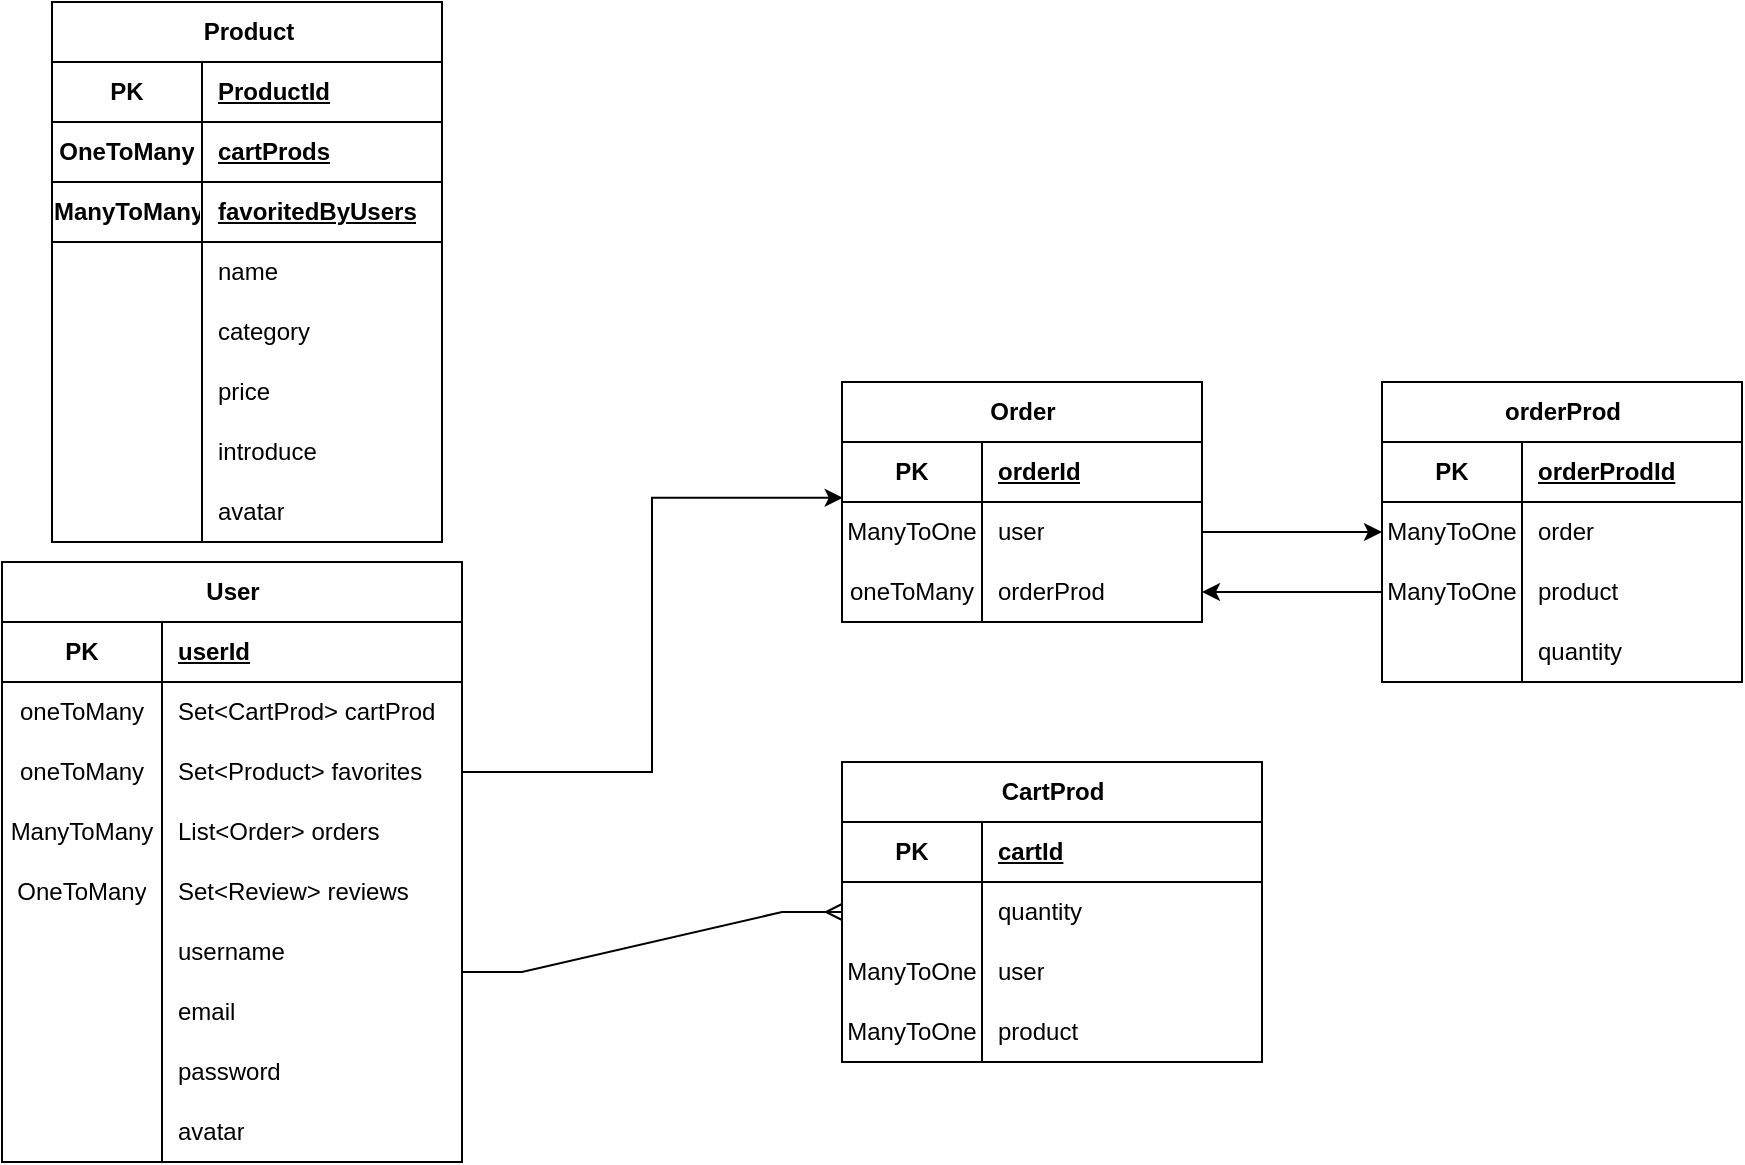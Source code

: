 <mxfile version="23.1.1" type="github">
  <diagram name="第 1 页" id="AWbwlkMSs4ZvEU-qoVPq">
    <mxGraphModel dx="566" dy="552" grid="1" gridSize="10" guides="1" tooltips="1" connect="1" arrows="1" fold="1" page="1" pageScale="1" pageWidth="4681" pageHeight="3300" math="0" shadow="0">
      <root>
        <mxCell id="0" />
        <mxCell id="1" parent="0" />
        <mxCell id="3uML3o04mXkPcYROsfcQ-3" value="User" style="shape=table;startSize=30;container=1;collapsible=1;childLayout=tableLayout;fixedRows=1;rowLines=0;fontStyle=1;align=center;resizeLast=1;html=1;" parent="1" vertex="1">
          <mxGeometry x="10" y="440" width="230" height="300" as="geometry" />
        </mxCell>
        <mxCell id="3uML3o04mXkPcYROsfcQ-4" value="" style="shape=tableRow;horizontal=0;startSize=0;swimlaneHead=0;swimlaneBody=0;fillColor=none;collapsible=0;dropTarget=0;points=[[0,0.5],[1,0.5]];portConstraint=eastwest;top=0;left=0;right=0;bottom=1;" parent="3uML3o04mXkPcYROsfcQ-3" vertex="1">
          <mxGeometry y="30" width="230" height="30" as="geometry" />
        </mxCell>
        <mxCell id="3uML3o04mXkPcYROsfcQ-5" value="PK" style="shape=partialRectangle;connectable=0;fillColor=none;top=0;left=0;bottom=0;right=0;fontStyle=1;overflow=hidden;whiteSpace=wrap;html=1;" parent="3uML3o04mXkPcYROsfcQ-4" vertex="1">
          <mxGeometry width="80" height="30" as="geometry">
            <mxRectangle width="80" height="30" as="alternateBounds" />
          </mxGeometry>
        </mxCell>
        <mxCell id="3uML3o04mXkPcYROsfcQ-6" value="userId" style="shape=partialRectangle;connectable=0;fillColor=none;top=0;left=0;bottom=0;right=0;align=left;spacingLeft=6;fontStyle=5;overflow=hidden;whiteSpace=wrap;html=1;" parent="3uML3o04mXkPcYROsfcQ-4" vertex="1">
          <mxGeometry x="80" width="150" height="30" as="geometry">
            <mxRectangle width="150" height="30" as="alternateBounds" />
          </mxGeometry>
        </mxCell>
        <mxCell id="a4ixhtPPBZc7TOmujKBf-22" value="" style="shape=tableRow;horizontal=0;startSize=0;swimlaneHead=0;swimlaneBody=0;fillColor=none;collapsible=0;dropTarget=0;points=[[0,0.5],[1,0.5]];portConstraint=eastwest;top=0;left=0;right=0;bottom=0;" parent="3uML3o04mXkPcYROsfcQ-3" vertex="1">
          <mxGeometry y="60" width="230" height="30" as="geometry" />
        </mxCell>
        <mxCell id="a4ixhtPPBZc7TOmujKBf-23" value="oneToMany" style="shape=partialRectangle;connectable=0;fillColor=none;top=0;left=0;bottom=0;right=0;editable=1;overflow=hidden;whiteSpace=wrap;html=1;" parent="a4ixhtPPBZc7TOmujKBf-22" vertex="1">
          <mxGeometry width="80" height="30" as="geometry">
            <mxRectangle width="80" height="30" as="alternateBounds" />
          </mxGeometry>
        </mxCell>
        <mxCell id="a4ixhtPPBZc7TOmujKBf-24" value="Set&amp;lt;CartProd&amp;gt; cartProd" style="shape=partialRectangle;connectable=0;fillColor=none;top=0;left=0;bottom=0;right=0;align=left;spacingLeft=6;overflow=hidden;whiteSpace=wrap;html=1;" parent="a4ixhtPPBZc7TOmujKBf-22" vertex="1">
          <mxGeometry x="80" width="150" height="30" as="geometry">
            <mxRectangle width="150" height="30" as="alternateBounds" />
          </mxGeometry>
        </mxCell>
        <mxCell id="a4ixhtPPBZc7TOmujKBf-25" value="" style="shape=tableRow;horizontal=0;startSize=0;swimlaneHead=0;swimlaneBody=0;fillColor=none;collapsible=0;dropTarget=0;points=[[0,0.5],[1,0.5]];portConstraint=eastwest;top=0;left=0;right=0;bottom=0;" parent="3uML3o04mXkPcYROsfcQ-3" vertex="1">
          <mxGeometry y="90" width="230" height="30" as="geometry" />
        </mxCell>
        <mxCell id="a4ixhtPPBZc7TOmujKBf-26" value="oneToMany" style="shape=partialRectangle;connectable=0;fillColor=none;top=0;left=0;bottom=0;right=0;editable=1;overflow=hidden;whiteSpace=wrap;html=1;" parent="a4ixhtPPBZc7TOmujKBf-25" vertex="1">
          <mxGeometry width="80" height="30" as="geometry">
            <mxRectangle width="80" height="30" as="alternateBounds" />
          </mxGeometry>
        </mxCell>
        <mxCell id="a4ixhtPPBZc7TOmujKBf-27" value="Set&amp;lt;Product&amp;gt; favorites" style="shape=partialRectangle;connectable=0;fillColor=none;top=0;left=0;bottom=0;right=0;align=left;spacingLeft=6;overflow=hidden;whiteSpace=wrap;html=1;" parent="a4ixhtPPBZc7TOmujKBf-25" vertex="1">
          <mxGeometry x="80" width="150" height="30" as="geometry">
            <mxRectangle width="150" height="30" as="alternateBounds" />
          </mxGeometry>
        </mxCell>
        <mxCell id="a4ixhtPPBZc7TOmujKBf-28" value="" style="shape=tableRow;horizontal=0;startSize=0;swimlaneHead=0;swimlaneBody=0;fillColor=none;collapsible=0;dropTarget=0;points=[[0,0.5],[1,0.5]];portConstraint=eastwest;top=0;left=0;right=0;bottom=0;" parent="3uML3o04mXkPcYROsfcQ-3" vertex="1">
          <mxGeometry y="120" width="230" height="30" as="geometry" />
        </mxCell>
        <mxCell id="a4ixhtPPBZc7TOmujKBf-29" value="ManyToMany" style="shape=partialRectangle;connectable=0;fillColor=none;top=0;left=0;bottom=0;right=0;editable=1;overflow=hidden;whiteSpace=wrap;html=1;" parent="a4ixhtPPBZc7TOmujKBf-28" vertex="1">
          <mxGeometry width="80" height="30" as="geometry">
            <mxRectangle width="80" height="30" as="alternateBounds" />
          </mxGeometry>
        </mxCell>
        <mxCell id="a4ixhtPPBZc7TOmujKBf-30" value="List&amp;lt;Order&amp;gt; orders" style="shape=partialRectangle;connectable=0;fillColor=none;top=0;left=0;bottom=0;right=0;align=left;spacingLeft=6;overflow=hidden;whiteSpace=wrap;html=1;" parent="a4ixhtPPBZc7TOmujKBf-28" vertex="1">
          <mxGeometry x="80" width="150" height="30" as="geometry">
            <mxRectangle width="150" height="30" as="alternateBounds" />
          </mxGeometry>
        </mxCell>
        <mxCell id="O1yHPWUwCgaGrH8gtMhN-1" value="" style="shape=tableRow;horizontal=0;startSize=0;swimlaneHead=0;swimlaneBody=0;fillColor=none;collapsible=0;dropTarget=0;points=[[0,0.5],[1,0.5]];portConstraint=eastwest;top=0;left=0;right=0;bottom=0;" vertex="1" parent="3uML3o04mXkPcYROsfcQ-3">
          <mxGeometry y="150" width="230" height="30" as="geometry" />
        </mxCell>
        <mxCell id="O1yHPWUwCgaGrH8gtMhN-2" value="OneToMany" style="shape=partialRectangle;connectable=0;fillColor=none;top=0;left=0;bottom=0;right=0;editable=1;overflow=hidden;whiteSpace=wrap;html=1;" vertex="1" parent="O1yHPWUwCgaGrH8gtMhN-1">
          <mxGeometry width="80" height="30" as="geometry">
            <mxRectangle width="80" height="30" as="alternateBounds" />
          </mxGeometry>
        </mxCell>
        <mxCell id="O1yHPWUwCgaGrH8gtMhN-3" value="Set&amp;lt;Review&amp;gt; reviews" style="shape=partialRectangle;connectable=0;fillColor=none;top=0;left=0;bottom=0;right=0;align=left;spacingLeft=6;overflow=hidden;whiteSpace=wrap;html=1;" vertex="1" parent="O1yHPWUwCgaGrH8gtMhN-1">
          <mxGeometry x="80" width="150" height="30" as="geometry">
            <mxRectangle width="150" height="30" as="alternateBounds" />
          </mxGeometry>
        </mxCell>
        <mxCell id="3uML3o04mXkPcYROsfcQ-7" value="" style="shape=tableRow;horizontal=0;startSize=0;swimlaneHead=0;swimlaneBody=0;fillColor=none;collapsible=0;dropTarget=0;points=[[0,0.5],[1,0.5]];portConstraint=eastwest;top=0;left=0;right=0;bottom=0;" parent="3uML3o04mXkPcYROsfcQ-3" vertex="1">
          <mxGeometry y="180" width="230" height="30" as="geometry" />
        </mxCell>
        <mxCell id="3uML3o04mXkPcYROsfcQ-8" value="" style="shape=partialRectangle;connectable=0;fillColor=none;top=0;left=0;bottom=0;right=0;editable=1;overflow=hidden;whiteSpace=wrap;html=1;" parent="3uML3o04mXkPcYROsfcQ-7" vertex="1">
          <mxGeometry width="80" height="30" as="geometry">
            <mxRectangle width="80" height="30" as="alternateBounds" />
          </mxGeometry>
        </mxCell>
        <mxCell id="3uML3o04mXkPcYROsfcQ-9" value="username" style="shape=partialRectangle;connectable=0;fillColor=none;top=0;left=0;bottom=0;right=0;align=left;spacingLeft=6;overflow=hidden;whiteSpace=wrap;html=1;" parent="3uML3o04mXkPcYROsfcQ-7" vertex="1">
          <mxGeometry x="80" width="150" height="30" as="geometry">
            <mxRectangle width="150" height="30" as="alternateBounds" />
          </mxGeometry>
        </mxCell>
        <mxCell id="3uML3o04mXkPcYROsfcQ-10" value="" style="shape=tableRow;horizontal=0;startSize=0;swimlaneHead=0;swimlaneBody=0;fillColor=none;collapsible=0;dropTarget=0;points=[[0,0.5],[1,0.5]];portConstraint=eastwest;top=0;left=0;right=0;bottom=0;" parent="3uML3o04mXkPcYROsfcQ-3" vertex="1">
          <mxGeometry y="210" width="230" height="30" as="geometry" />
        </mxCell>
        <mxCell id="3uML3o04mXkPcYROsfcQ-11" value="" style="shape=partialRectangle;connectable=0;fillColor=none;top=0;left=0;bottom=0;right=0;editable=1;overflow=hidden;whiteSpace=wrap;html=1;" parent="3uML3o04mXkPcYROsfcQ-10" vertex="1">
          <mxGeometry width="80" height="30" as="geometry">
            <mxRectangle width="80" height="30" as="alternateBounds" />
          </mxGeometry>
        </mxCell>
        <mxCell id="3uML3o04mXkPcYROsfcQ-12" value="email" style="shape=partialRectangle;connectable=0;fillColor=none;top=0;left=0;bottom=0;right=0;align=left;spacingLeft=6;overflow=hidden;whiteSpace=wrap;html=1;" parent="3uML3o04mXkPcYROsfcQ-10" vertex="1">
          <mxGeometry x="80" width="150" height="30" as="geometry">
            <mxRectangle width="150" height="30" as="alternateBounds" />
          </mxGeometry>
        </mxCell>
        <mxCell id="3uML3o04mXkPcYROsfcQ-13" value="" style="shape=tableRow;horizontal=0;startSize=0;swimlaneHead=0;swimlaneBody=0;fillColor=none;collapsible=0;dropTarget=0;points=[[0,0.5],[1,0.5]];portConstraint=eastwest;top=0;left=0;right=0;bottom=0;" parent="3uML3o04mXkPcYROsfcQ-3" vertex="1">
          <mxGeometry y="240" width="230" height="30" as="geometry" />
        </mxCell>
        <mxCell id="3uML3o04mXkPcYROsfcQ-14" value="" style="shape=partialRectangle;connectable=0;fillColor=none;top=0;left=0;bottom=0;right=0;editable=1;overflow=hidden;whiteSpace=wrap;html=1;" parent="3uML3o04mXkPcYROsfcQ-13" vertex="1">
          <mxGeometry width="80" height="30" as="geometry">
            <mxRectangle width="80" height="30" as="alternateBounds" />
          </mxGeometry>
        </mxCell>
        <mxCell id="3uML3o04mXkPcYROsfcQ-15" value="password" style="shape=partialRectangle;connectable=0;fillColor=none;top=0;left=0;bottom=0;right=0;align=left;spacingLeft=6;overflow=hidden;whiteSpace=wrap;html=1;" parent="3uML3o04mXkPcYROsfcQ-13" vertex="1">
          <mxGeometry x="80" width="150" height="30" as="geometry">
            <mxRectangle width="150" height="30" as="alternateBounds" />
          </mxGeometry>
        </mxCell>
        <mxCell id="3uML3o04mXkPcYROsfcQ-41" value="" style="shape=tableRow;horizontal=0;startSize=0;swimlaneHead=0;swimlaneBody=0;fillColor=none;collapsible=0;dropTarget=0;points=[[0,0.5],[1,0.5]];portConstraint=eastwest;top=0;left=0;right=0;bottom=0;" parent="3uML3o04mXkPcYROsfcQ-3" vertex="1">
          <mxGeometry y="270" width="230" height="30" as="geometry" />
        </mxCell>
        <mxCell id="3uML3o04mXkPcYROsfcQ-42" value="" style="shape=partialRectangle;connectable=0;fillColor=none;top=0;left=0;bottom=0;right=0;editable=1;overflow=hidden;whiteSpace=wrap;html=1;" parent="3uML3o04mXkPcYROsfcQ-41" vertex="1">
          <mxGeometry width="80" height="30" as="geometry">
            <mxRectangle width="80" height="30" as="alternateBounds" />
          </mxGeometry>
        </mxCell>
        <mxCell id="3uML3o04mXkPcYROsfcQ-43" value="avatar" style="shape=partialRectangle;connectable=0;fillColor=none;top=0;left=0;bottom=0;right=0;align=left;spacingLeft=6;overflow=hidden;whiteSpace=wrap;html=1;" parent="3uML3o04mXkPcYROsfcQ-41" vertex="1">
          <mxGeometry x="80" width="150" height="30" as="geometry">
            <mxRectangle width="150" height="30" as="alternateBounds" />
          </mxGeometry>
        </mxCell>
        <mxCell id="3uML3o04mXkPcYROsfcQ-22" value="Product" style="shape=table;startSize=30;container=1;collapsible=1;childLayout=tableLayout;fixedRows=1;rowLines=0;fontStyle=1;align=center;resizeLast=1;html=1;" parent="1" vertex="1">
          <mxGeometry x="35" y="160" width="195" height="270" as="geometry" />
        </mxCell>
        <mxCell id="3uML3o04mXkPcYROsfcQ-23" value="" style="shape=tableRow;horizontal=0;startSize=0;swimlaneHead=0;swimlaneBody=0;fillColor=none;collapsible=0;dropTarget=0;points=[[0,0.5],[1,0.5]];portConstraint=eastwest;top=0;left=0;right=0;bottom=1;" parent="3uML3o04mXkPcYROsfcQ-22" vertex="1">
          <mxGeometry y="30" width="195" height="30" as="geometry" />
        </mxCell>
        <mxCell id="3uML3o04mXkPcYROsfcQ-24" value="PK" style="shape=partialRectangle;connectable=0;fillColor=none;top=0;left=0;bottom=0;right=0;fontStyle=1;overflow=hidden;whiteSpace=wrap;html=1;" parent="3uML3o04mXkPcYROsfcQ-23" vertex="1">
          <mxGeometry width="75" height="30" as="geometry">
            <mxRectangle width="75" height="30" as="alternateBounds" />
          </mxGeometry>
        </mxCell>
        <mxCell id="3uML3o04mXkPcYROsfcQ-25" value="ProductId" style="shape=partialRectangle;connectable=0;fillColor=none;top=0;left=0;bottom=0;right=0;align=left;spacingLeft=6;fontStyle=5;overflow=hidden;whiteSpace=wrap;html=1;" parent="3uML3o04mXkPcYROsfcQ-23" vertex="1">
          <mxGeometry x="75" width="120" height="30" as="geometry">
            <mxRectangle width="120" height="30" as="alternateBounds" />
          </mxGeometry>
        </mxCell>
        <mxCell id="O1yHPWUwCgaGrH8gtMhN-34" value="" style="shape=tableRow;horizontal=0;startSize=0;swimlaneHead=0;swimlaneBody=0;fillColor=none;collapsible=0;dropTarget=0;points=[[0,0.5],[1,0.5]];portConstraint=eastwest;top=0;left=0;right=0;bottom=1;" vertex="1" parent="3uML3o04mXkPcYROsfcQ-22">
          <mxGeometry y="60" width="195" height="30" as="geometry" />
        </mxCell>
        <mxCell id="O1yHPWUwCgaGrH8gtMhN-35" value="OneToMany" style="shape=partialRectangle;connectable=0;fillColor=none;top=0;left=0;bottom=0;right=0;fontStyle=1;overflow=hidden;whiteSpace=wrap;html=1;" vertex="1" parent="O1yHPWUwCgaGrH8gtMhN-34">
          <mxGeometry width="75" height="30" as="geometry">
            <mxRectangle width="75" height="30" as="alternateBounds" />
          </mxGeometry>
        </mxCell>
        <mxCell id="O1yHPWUwCgaGrH8gtMhN-36" value="cartProds" style="shape=partialRectangle;connectable=0;fillColor=none;top=0;left=0;bottom=0;right=0;align=left;spacingLeft=6;fontStyle=5;overflow=hidden;whiteSpace=wrap;html=1;" vertex="1" parent="O1yHPWUwCgaGrH8gtMhN-34">
          <mxGeometry x="75" width="120" height="30" as="geometry">
            <mxRectangle width="120" height="30" as="alternateBounds" />
          </mxGeometry>
        </mxCell>
        <mxCell id="O1yHPWUwCgaGrH8gtMhN-37" value="" style="shape=tableRow;horizontal=0;startSize=0;swimlaneHead=0;swimlaneBody=0;fillColor=none;collapsible=0;dropTarget=0;points=[[0,0.5],[1,0.5]];portConstraint=eastwest;top=0;left=0;right=0;bottom=1;" vertex="1" parent="3uML3o04mXkPcYROsfcQ-22">
          <mxGeometry y="90" width="195" height="30" as="geometry" />
        </mxCell>
        <mxCell id="O1yHPWUwCgaGrH8gtMhN-38" value="ManyToMany" style="shape=partialRectangle;connectable=0;fillColor=none;top=0;left=0;bottom=0;right=0;fontStyle=1;overflow=hidden;whiteSpace=wrap;html=1;" vertex="1" parent="O1yHPWUwCgaGrH8gtMhN-37">
          <mxGeometry width="75" height="30" as="geometry">
            <mxRectangle width="75" height="30" as="alternateBounds" />
          </mxGeometry>
        </mxCell>
        <mxCell id="O1yHPWUwCgaGrH8gtMhN-39" value="favoritedByUsers" style="shape=partialRectangle;connectable=0;fillColor=none;top=0;left=0;bottom=0;right=0;align=left;spacingLeft=6;fontStyle=5;overflow=hidden;whiteSpace=wrap;html=1;" vertex="1" parent="O1yHPWUwCgaGrH8gtMhN-37">
          <mxGeometry x="75" width="120" height="30" as="geometry">
            <mxRectangle width="120" height="30" as="alternateBounds" />
          </mxGeometry>
        </mxCell>
        <mxCell id="3uML3o04mXkPcYROsfcQ-26" value="" style="shape=tableRow;horizontal=0;startSize=0;swimlaneHead=0;swimlaneBody=0;fillColor=none;collapsible=0;dropTarget=0;points=[[0,0.5],[1,0.5]];portConstraint=eastwest;top=0;left=0;right=0;bottom=0;" parent="3uML3o04mXkPcYROsfcQ-22" vertex="1">
          <mxGeometry y="120" width="195" height="30" as="geometry" />
        </mxCell>
        <mxCell id="3uML3o04mXkPcYROsfcQ-27" value="" style="shape=partialRectangle;connectable=0;fillColor=none;top=0;left=0;bottom=0;right=0;editable=1;overflow=hidden;whiteSpace=wrap;html=1;" parent="3uML3o04mXkPcYROsfcQ-26" vertex="1">
          <mxGeometry width="75" height="30" as="geometry">
            <mxRectangle width="75" height="30" as="alternateBounds" />
          </mxGeometry>
        </mxCell>
        <mxCell id="3uML3o04mXkPcYROsfcQ-28" value="name" style="shape=partialRectangle;connectable=0;fillColor=none;top=0;left=0;bottom=0;right=0;align=left;spacingLeft=6;overflow=hidden;whiteSpace=wrap;html=1;" parent="3uML3o04mXkPcYROsfcQ-26" vertex="1">
          <mxGeometry x="75" width="120" height="30" as="geometry">
            <mxRectangle width="120" height="30" as="alternateBounds" />
          </mxGeometry>
        </mxCell>
        <mxCell id="3uML3o04mXkPcYROsfcQ-29" value="" style="shape=tableRow;horizontal=0;startSize=0;swimlaneHead=0;swimlaneBody=0;fillColor=none;collapsible=0;dropTarget=0;points=[[0,0.5],[1,0.5]];portConstraint=eastwest;top=0;left=0;right=0;bottom=0;" parent="3uML3o04mXkPcYROsfcQ-22" vertex="1">
          <mxGeometry y="150" width="195" height="30" as="geometry" />
        </mxCell>
        <mxCell id="3uML3o04mXkPcYROsfcQ-30" value="" style="shape=partialRectangle;connectable=0;fillColor=none;top=0;left=0;bottom=0;right=0;editable=1;overflow=hidden;whiteSpace=wrap;html=1;" parent="3uML3o04mXkPcYROsfcQ-29" vertex="1">
          <mxGeometry width="75" height="30" as="geometry">
            <mxRectangle width="75" height="30" as="alternateBounds" />
          </mxGeometry>
        </mxCell>
        <mxCell id="3uML3o04mXkPcYROsfcQ-31" value="category" style="shape=partialRectangle;connectable=0;fillColor=none;top=0;left=0;bottom=0;right=0;align=left;spacingLeft=6;overflow=hidden;whiteSpace=wrap;html=1;" parent="3uML3o04mXkPcYROsfcQ-29" vertex="1">
          <mxGeometry x="75" width="120" height="30" as="geometry">
            <mxRectangle width="120" height="30" as="alternateBounds" />
          </mxGeometry>
        </mxCell>
        <mxCell id="3uML3o04mXkPcYROsfcQ-32" value="" style="shape=tableRow;horizontal=0;startSize=0;swimlaneHead=0;swimlaneBody=0;fillColor=none;collapsible=0;dropTarget=0;points=[[0,0.5],[1,0.5]];portConstraint=eastwest;top=0;left=0;right=0;bottom=0;" parent="3uML3o04mXkPcYROsfcQ-22" vertex="1">
          <mxGeometry y="180" width="195" height="30" as="geometry" />
        </mxCell>
        <mxCell id="3uML3o04mXkPcYROsfcQ-33" value="" style="shape=partialRectangle;connectable=0;fillColor=none;top=0;left=0;bottom=0;right=0;editable=1;overflow=hidden;whiteSpace=wrap;html=1;" parent="3uML3o04mXkPcYROsfcQ-32" vertex="1">
          <mxGeometry width="75" height="30" as="geometry">
            <mxRectangle width="75" height="30" as="alternateBounds" />
          </mxGeometry>
        </mxCell>
        <mxCell id="3uML3o04mXkPcYROsfcQ-34" value="price" style="shape=partialRectangle;connectable=0;fillColor=none;top=0;left=0;bottom=0;right=0;align=left;spacingLeft=6;overflow=hidden;whiteSpace=wrap;html=1;" parent="3uML3o04mXkPcYROsfcQ-32" vertex="1">
          <mxGeometry x="75" width="120" height="30" as="geometry">
            <mxRectangle width="120" height="30" as="alternateBounds" />
          </mxGeometry>
        </mxCell>
        <mxCell id="3uML3o04mXkPcYROsfcQ-35" value="" style="shape=tableRow;horizontal=0;startSize=0;swimlaneHead=0;swimlaneBody=0;fillColor=none;collapsible=0;dropTarget=0;points=[[0,0.5],[1,0.5]];portConstraint=eastwest;top=0;left=0;right=0;bottom=0;" parent="3uML3o04mXkPcYROsfcQ-22" vertex="1">
          <mxGeometry y="210" width="195" height="30" as="geometry" />
        </mxCell>
        <mxCell id="3uML3o04mXkPcYROsfcQ-36" value="" style="shape=partialRectangle;connectable=0;fillColor=none;top=0;left=0;bottom=0;right=0;editable=1;overflow=hidden;whiteSpace=wrap;html=1;" parent="3uML3o04mXkPcYROsfcQ-35" vertex="1">
          <mxGeometry width="75" height="30" as="geometry">
            <mxRectangle width="75" height="30" as="alternateBounds" />
          </mxGeometry>
        </mxCell>
        <mxCell id="3uML3o04mXkPcYROsfcQ-37" value="introduce" style="shape=partialRectangle;connectable=0;fillColor=none;top=0;left=0;bottom=0;right=0;align=left;spacingLeft=6;overflow=hidden;whiteSpace=wrap;html=1;" parent="3uML3o04mXkPcYROsfcQ-35" vertex="1">
          <mxGeometry x="75" width="120" height="30" as="geometry">
            <mxRectangle width="120" height="30" as="alternateBounds" />
          </mxGeometry>
        </mxCell>
        <mxCell id="3uML3o04mXkPcYROsfcQ-38" value="" style="shape=tableRow;horizontal=0;startSize=0;swimlaneHead=0;swimlaneBody=0;fillColor=none;collapsible=0;dropTarget=0;points=[[0,0.5],[1,0.5]];portConstraint=eastwest;top=0;left=0;right=0;bottom=0;" parent="3uML3o04mXkPcYROsfcQ-22" vertex="1">
          <mxGeometry y="240" width="195" height="30" as="geometry" />
        </mxCell>
        <mxCell id="3uML3o04mXkPcYROsfcQ-39" value="" style="shape=partialRectangle;connectable=0;fillColor=none;top=0;left=0;bottom=0;right=0;editable=1;overflow=hidden;whiteSpace=wrap;html=1;" parent="3uML3o04mXkPcYROsfcQ-38" vertex="1">
          <mxGeometry width="75" height="30" as="geometry">
            <mxRectangle width="75" height="30" as="alternateBounds" />
          </mxGeometry>
        </mxCell>
        <mxCell id="3uML3o04mXkPcYROsfcQ-40" value="avatar" style="shape=partialRectangle;connectable=0;fillColor=none;top=0;left=0;bottom=0;right=0;align=left;spacingLeft=6;overflow=hidden;whiteSpace=wrap;html=1;" parent="3uML3o04mXkPcYROsfcQ-38" vertex="1">
          <mxGeometry x="75" width="120" height="30" as="geometry">
            <mxRectangle width="120" height="30" as="alternateBounds" />
          </mxGeometry>
        </mxCell>
        <mxCell id="3uML3o04mXkPcYROsfcQ-44" value="CartProd" style="shape=table;startSize=30;container=1;collapsible=1;childLayout=tableLayout;fixedRows=1;rowLines=0;fontStyle=1;align=center;resizeLast=1;html=1;" parent="1" vertex="1">
          <mxGeometry x="430" y="540" width="210" height="150" as="geometry" />
        </mxCell>
        <mxCell id="3uML3o04mXkPcYROsfcQ-45" value="" style="shape=tableRow;horizontal=0;startSize=0;swimlaneHead=0;swimlaneBody=0;fillColor=none;collapsible=0;dropTarget=0;points=[[0,0.5],[1,0.5]];portConstraint=eastwest;top=0;left=0;right=0;bottom=1;" parent="3uML3o04mXkPcYROsfcQ-44" vertex="1">
          <mxGeometry y="30" width="210" height="30" as="geometry" />
        </mxCell>
        <mxCell id="3uML3o04mXkPcYROsfcQ-46" value="PK" style="shape=partialRectangle;connectable=0;fillColor=none;top=0;left=0;bottom=0;right=0;fontStyle=1;overflow=hidden;whiteSpace=wrap;html=1;" parent="3uML3o04mXkPcYROsfcQ-45" vertex="1">
          <mxGeometry width="70" height="30" as="geometry">
            <mxRectangle width="70" height="30" as="alternateBounds" />
          </mxGeometry>
        </mxCell>
        <mxCell id="3uML3o04mXkPcYROsfcQ-47" value="cartId" style="shape=partialRectangle;connectable=0;fillColor=none;top=0;left=0;bottom=0;right=0;align=left;spacingLeft=6;fontStyle=5;overflow=hidden;whiteSpace=wrap;html=1;" parent="3uML3o04mXkPcYROsfcQ-45" vertex="1">
          <mxGeometry x="70" width="140" height="30" as="geometry">
            <mxRectangle width="140" height="30" as="alternateBounds" />
          </mxGeometry>
        </mxCell>
        <mxCell id="3uML3o04mXkPcYROsfcQ-48" value="" style="shape=tableRow;horizontal=0;startSize=0;swimlaneHead=0;swimlaneBody=0;fillColor=none;collapsible=0;dropTarget=0;points=[[0,0.5],[1,0.5]];portConstraint=eastwest;top=0;left=0;right=0;bottom=0;" parent="3uML3o04mXkPcYROsfcQ-44" vertex="1">
          <mxGeometry y="60" width="210" height="30" as="geometry" />
        </mxCell>
        <mxCell id="3uML3o04mXkPcYROsfcQ-49" value="" style="shape=partialRectangle;connectable=0;fillColor=none;top=0;left=0;bottom=0;right=0;editable=1;overflow=hidden;whiteSpace=wrap;html=1;" parent="3uML3o04mXkPcYROsfcQ-48" vertex="1">
          <mxGeometry width="70" height="30" as="geometry">
            <mxRectangle width="70" height="30" as="alternateBounds" />
          </mxGeometry>
        </mxCell>
        <mxCell id="3uML3o04mXkPcYROsfcQ-50" value="quantity" style="shape=partialRectangle;connectable=0;fillColor=none;top=0;left=0;bottom=0;right=0;align=left;spacingLeft=6;overflow=hidden;whiteSpace=wrap;html=1;" parent="3uML3o04mXkPcYROsfcQ-48" vertex="1">
          <mxGeometry x="70" width="140" height="30" as="geometry">
            <mxRectangle width="140" height="30" as="alternateBounds" />
          </mxGeometry>
        </mxCell>
        <mxCell id="3uML3o04mXkPcYROsfcQ-51" value="" style="shape=tableRow;horizontal=0;startSize=0;swimlaneHead=0;swimlaneBody=0;fillColor=none;collapsible=0;dropTarget=0;points=[[0,0.5],[1,0.5]];portConstraint=eastwest;top=0;left=0;right=0;bottom=0;" parent="3uML3o04mXkPcYROsfcQ-44" vertex="1">
          <mxGeometry y="90" width="210" height="30" as="geometry" />
        </mxCell>
        <mxCell id="3uML3o04mXkPcYROsfcQ-52" value="ManyToOne" style="shape=partialRectangle;connectable=0;fillColor=none;top=0;left=0;bottom=0;right=0;editable=1;overflow=hidden;whiteSpace=wrap;html=1;" parent="3uML3o04mXkPcYROsfcQ-51" vertex="1">
          <mxGeometry width="70" height="30" as="geometry">
            <mxRectangle width="70" height="30" as="alternateBounds" />
          </mxGeometry>
        </mxCell>
        <mxCell id="3uML3o04mXkPcYROsfcQ-53" value="user" style="shape=partialRectangle;connectable=0;fillColor=none;top=0;left=0;bottom=0;right=0;align=left;spacingLeft=6;overflow=hidden;whiteSpace=wrap;html=1;" parent="3uML3o04mXkPcYROsfcQ-51" vertex="1">
          <mxGeometry x="70" width="140" height="30" as="geometry">
            <mxRectangle width="140" height="30" as="alternateBounds" />
          </mxGeometry>
        </mxCell>
        <mxCell id="3uML3o04mXkPcYROsfcQ-54" value="" style="shape=tableRow;horizontal=0;startSize=0;swimlaneHead=0;swimlaneBody=0;fillColor=none;collapsible=0;dropTarget=0;points=[[0,0.5],[1,0.5]];portConstraint=eastwest;top=0;left=0;right=0;bottom=0;" parent="3uML3o04mXkPcYROsfcQ-44" vertex="1">
          <mxGeometry y="120" width="210" height="30" as="geometry" />
        </mxCell>
        <mxCell id="3uML3o04mXkPcYROsfcQ-55" value="ManyToOne" style="shape=partialRectangle;connectable=0;fillColor=none;top=0;left=0;bottom=0;right=0;editable=1;overflow=hidden;whiteSpace=wrap;html=1;" parent="3uML3o04mXkPcYROsfcQ-54" vertex="1">
          <mxGeometry width="70" height="30" as="geometry">
            <mxRectangle width="70" height="30" as="alternateBounds" />
          </mxGeometry>
        </mxCell>
        <mxCell id="3uML3o04mXkPcYROsfcQ-56" value="product" style="shape=partialRectangle;connectable=0;fillColor=none;top=0;left=0;bottom=0;right=0;align=left;spacingLeft=6;overflow=hidden;whiteSpace=wrap;html=1;" parent="3uML3o04mXkPcYROsfcQ-54" vertex="1">
          <mxGeometry x="70" width="140" height="30" as="geometry">
            <mxRectangle width="140" height="30" as="alternateBounds" />
          </mxGeometry>
        </mxCell>
        <mxCell id="a4ixhtPPBZc7TOmujKBf-1" value="" style="edgeStyle=entityRelationEdgeStyle;fontSize=12;html=1;endArrow=ERmany;rounded=0;entryX=0;entryY=0.5;entryDx=0;entryDy=0;exitX=1;exitY=0.833;exitDx=0;exitDy=0;exitPerimeter=0;" parent="1" source="3uML3o04mXkPcYROsfcQ-7" target="3uML3o04mXkPcYROsfcQ-48" edge="1">
          <mxGeometry width="100" height="100" relative="1" as="geometry">
            <mxPoint x="270" y="400" as="sourcePoint" />
            <mxPoint x="360" y="480" as="targetPoint" />
            <Array as="points">
              <mxPoint x="250" y="620" />
            </Array>
          </mxGeometry>
        </mxCell>
        <mxCell id="O1yHPWUwCgaGrH8gtMhN-4" value="Order" style="shape=table;startSize=30;container=1;collapsible=1;childLayout=tableLayout;fixedRows=1;rowLines=0;fontStyle=1;align=center;resizeLast=1;html=1;" vertex="1" parent="1">
          <mxGeometry x="430" y="350" width="180" height="120" as="geometry" />
        </mxCell>
        <mxCell id="O1yHPWUwCgaGrH8gtMhN-5" value="" style="shape=tableRow;horizontal=0;startSize=0;swimlaneHead=0;swimlaneBody=0;fillColor=none;collapsible=0;dropTarget=0;points=[[0,0.5],[1,0.5]];portConstraint=eastwest;top=0;left=0;right=0;bottom=1;" vertex="1" parent="O1yHPWUwCgaGrH8gtMhN-4">
          <mxGeometry y="30" width="180" height="30" as="geometry" />
        </mxCell>
        <mxCell id="O1yHPWUwCgaGrH8gtMhN-6" value="PK" style="shape=partialRectangle;connectable=0;fillColor=none;top=0;left=0;bottom=0;right=0;fontStyle=1;overflow=hidden;whiteSpace=wrap;html=1;" vertex="1" parent="O1yHPWUwCgaGrH8gtMhN-5">
          <mxGeometry width="70" height="30" as="geometry">
            <mxRectangle width="70" height="30" as="alternateBounds" />
          </mxGeometry>
        </mxCell>
        <mxCell id="O1yHPWUwCgaGrH8gtMhN-7" value="orderId" style="shape=partialRectangle;connectable=0;fillColor=none;top=0;left=0;bottom=0;right=0;align=left;spacingLeft=6;fontStyle=5;overflow=hidden;whiteSpace=wrap;html=1;" vertex="1" parent="O1yHPWUwCgaGrH8gtMhN-5">
          <mxGeometry x="70" width="110" height="30" as="geometry">
            <mxRectangle width="110" height="30" as="alternateBounds" />
          </mxGeometry>
        </mxCell>
        <mxCell id="O1yHPWUwCgaGrH8gtMhN-8" value="" style="shape=tableRow;horizontal=0;startSize=0;swimlaneHead=0;swimlaneBody=0;fillColor=none;collapsible=0;dropTarget=0;points=[[0,0.5],[1,0.5]];portConstraint=eastwest;top=0;left=0;right=0;bottom=0;" vertex="1" parent="O1yHPWUwCgaGrH8gtMhN-4">
          <mxGeometry y="60" width="180" height="30" as="geometry" />
        </mxCell>
        <mxCell id="O1yHPWUwCgaGrH8gtMhN-9" value="ManyToOne" style="shape=partialRectangle;connectable=0;fillColor=none;top=0;left=0;bottom=0;right=0;editable=1;overflow=hidden;whiteSpace=wrap;html=1;" vertex="1" parent="O1yHPWUwCgaGrH8gtMhN-8">
          <mxGeometry width="70" height="30" as="geometry">
            <mxRectangle width="70" height="30" as="alternateBounds" />
          </mxGeometry>
        </mxCell>
        <mxCell id="O1yHPWUwCgaGrH8gtMhN-10" value="user" style="shape=partialRectangle;connectable=0;fillColor=none;top=0;left=0;bottom=0;right=0;align=left;spacingLeft=6;overflow=hidden;whiteSpace=wrap;html=1;" vertex="1" parent="O1yHPWUwCgaGrH8gtMhN-8">
          <mxGeometry x="70" width="110" height="30" as="geometry">
            <mxRectangle width="110" height="30" as="alternateBounds" />
          </mxGeometry>
        </mxCell>
        <mxCell id="O1yHPWUwCgaGrH8gtMhN-11" value="" style="shape=tableRow;horizontal=0;startSize=0;swimlaneHead=0;swimlaneBody=0;fillColor=none;collapsible=0;dropTarget=0;points=[[0,0.5],[1,0.5]];portConstraint=eastwest;top=0;left=0;right=0;bottom=0;" vertex="1" parent="O1yHPWUwCgaGrH8gtMhN-4">
          <mxGeometry y="90" width="180" height="30" as="geometry" />
        </mxCell>
        <mxCell id="O1yHPWUwCgaGrH8gtMhN-12" value="oneToMany" style="shape=partialRectangle;connectable=0;fillColor=none;top=0;left=0;bottom=0;right=0;editable=1;overflow=hidden;whiteSpace=wrap;html=1;" vertex="1" parent="O1yHPWUwCgaGrH8gtMhN-11">
          <mxGeometry width="70" height="30" as="geometry">
            <mxRectangle width="70" height="30" as="alternateBounds" />
          </mxGeometry>
        </mxCell>
        <mxCell id="O1yHPWUwCgaGrH8gtMhN-13" value="orderProd" style="shape=partialRectangle;connectable=0;fillColor=none;top=0;left=0;bottom=0;right=0;align=left;spacingLeft=6;overflow=hidden;whiteSpace=wrap;html=1;" vertex="1" parent="O1yHPWUwCgaGrH8gtMhN-11">
          <mxGeometry x="70" width="110" height="30" as="geometry">
            <mxRectangle width="110" height="30" as="alternateBounds" />
          </mxGeometry>
        </mxCell>
        <mxCell id="O1yHPWUwCgaGrH8gtMhN-17" value="orderProd" style="shape=table;startSize=30;container=1;collapsible=1;childLayout=tableLayout;fixedRows=1;rowLines=0;fontStyle=1;align=center;resizeLast=1;html=1;" vertex="1" parent="1">
          <mxGeometry x="700" y="350" width="180" height="150" as="geometry" />
        </mxCell>
        <mxCell id="O1yHPWUwCgaGrH8gtMhN-18" value="" style="shape=tableRow;horizontal=0;startSize=0;swimlaneHead=0;swimlaneBody=0;fillColor=none;collapsible=0;dropTarget=0;points=[[0,0.5],[1,0.5]];portConstraint=eastwest;top=0;left=0;right=0;bottom=1;" vertex="1" parent="O1yHPWUwCgaGrH8gtMhN-17">
          <mxGeometry y="30" width="180" height="30" as="geometry" />
        </mxCell>
        <mxCell id="O1yHPWUwCgaGrH8gtMhN-19" value="PK" style="shape=partialRectangle;connectable=0;fillColor=none;top=0;left=0;bottom=0;right=0;fontStyle=1;overflow=hidden;whiteSpace=wrap;html=1;" vertex="1" parent="O1yHPWUwCgaGrH8gtMhN-18">
          <mxGeometry width="70" height="30" as="geometry">
            <mxRectangle width="70" height="30" as="alternateBounds" />
          </mxGeometry>
        </mxCell>
        <mxCell id="O1yHPWUwCgaGrH8gtMhN-20" value="orderProdId" style="shape=partialRectangle;connectable=0;fillColor=none;top=0;left=0;bottom=0;right=0;align=left;spacingLeft=6;fontStyle=5;overflow=hidden;whiteSpace=wrap;html=1;" vertex="1" parent="O1yHPWUwCgaGrH8gtMhN-18">
          <mxGeometry x="70" width="110" height="30" as="geometry">
            <mxRectangle width="110" height="30" as="alternateBounds" />
          </mxGeometry>
        </mxCell>
        <mxCell id="O1yHPWUwCgaGrH8gtMhN-21" value="" style="shape=tableRow;horizontal=0;startSize=0;swimlaneHead=0;swimlaneBody=0;fillColor=none;collapsible=0;dropTarget=0;points=[[0,0.5],[1,0.5]];portConstraint=eastwest;top=0;left=0;right=0;bottom=0;" vertex="1" parent="O1yHPWUwCgaGrH8gtMhN-17">
          <mxGeometry y="60" width="180" height="30" as="geometry" />
        </mxCell>
        <mxCell id="O1yHPWUwCgaGrH8gtMhN-22" value="ManyToOne" style="shape=partialRectangle;connectable=0;fillColor=none;top=0;left=0;bottom=0;right=0;editable=1;overflow=hidden;whiteSpace=wrap;html=1;" vertex="1" parent="O1yHPWUwCgaGrH8gtMhN-21">
          <mxGeometry width="70" height="30" as="geometry">
            <mxRectangle width="70" height="30" as="alternateBounds" />
          </mxGeometry>
        </mxCell>
        <mxCell id="O1yHPWUwCgaGrH8gtMhN-23" value="order" style="shape=partialRectangle;connectable=0;fillColor=none;top=0;left=0;bottom=0;right=0;align=left;spacingLeft=6;overflow=hidden;whiteSpace=wrap;html=1;" vertex="1" parent="O1yHPWUwCgaGrH8gtMhN-21">
          <mxGeometry x="70" width="110" height="30" as="geometry">
            <mxRectangle width="110" height="30" as="alternateBounds" />
          </mxGeometry>
        </mxCell>
        <mxCell id="O1yHPWUwCgaGrH8gtMhN-24" value="" style="shape=tableRow;horizontal=0;startSize=0;swimlaneHead=0;swimlaneBody=0;fillColor=none;collapsible=0;dropTarget=0;points=[[0,0.5],[1,0.5]];portConstraint=eastwest;top=0;left=0;right=0;bottom=0;" vertex="1" parent="O1yHPWUwCgaGrH8gtMhN-17">
          <mxGeometry y="90" width="180" height="30" as="geometry" />
        </mxCell>
        <mxCell id="O1yHPWUwCgaGrH8gtMhN-25" value="ManyToOne" style="shape=partialRectangle;connectable=0;fillColor=none;top=0;left=0;bottom=0;right=0;editable=1;overflow=hidden;whiteSpace=wrap;html=1;" vertex="1" parent="O1yHPWUwCgaGrH8gtMhN-24">
          <mxGeometry width="70" height="30" as="geometry">
            <mxRectangle width="70" height="30" as="alternateBounds" />
          </mxGeometry>
        </mxCell>
        <mxCell id="O1yHPWUwCgaGrH8gtMhN-26" value="product" style="shape=partialRectangle;connectable=0;fillColor=none;top=0;left=0;bottom=0;right=0;align=left;spacingLeft=6;overflow=hidden;whiteSpace=wrap;html=1;" vertex="1" parent="O1yHPWUwCgaGrH8gtMhN-24">
          <mxGeometry x="70" width="110" height="30" as="geometry">
            <mxRectangle width="110" height="30" as="alternateBounds" />
          </mxGeometry>
        </mxCell>
        <mxCell id="O1yHPWUwCgaGrH8gtMhN-27" value="" style="shape=tableRow;horizontal=0;startSize=0;swimlaneHead=0;swimlaneBody=0;fillColor=none;collapsible=0;dropTarget=0;points=[[0,0.5],[1,0.5]];portConstraint=eastwest;top=0;left=0;right=0;bottom=0;" vertex="1" parent="O1yHPWUwCgaGrH8gtMhN-17">
          <mxGeometry y="120" width="180" height="30" as="geometry" />
        </mxCell>
        <mxCell id="O1yHPWUwCgaGrH8gtMhN-28" value="" style="shape=partialRectangle;connectable=0;fillColor=none;top=0;left=0;bottom=0;right=0;editable=1;overflow=hidden;whiteSpace=wrap;html=1;" vertex="1" parent="O1yHPWUwCgaGrH8gtMhN-27">
          <mxGeometry width="70" height="30" as="geometry">
            <mxRectangle width="70" height="30" as="alternateBounds" />
          </mxGeometry>
        </mxCell>
        <mxCell id="O1yHPWUwCgaGrH8gtMhN-29" value="quantity" style="shape=partialRectangle;connectable=0;fillColor=none;top=0;left=0;bottom=0;right=0;align=left;spacingLeft=6;overflow=hidden;whiteSpace=wrap;html=1;" vertex="1" parent="O1yHPWUwCgaGrH8gtMhN-27">
          <mxGeometry x="70" width="110" height="30" as="geometry">
            <mxRectangle width="110" height="30" as="alternateBounds" />
          </mxGeometry>
        </mxCell>
        <mxCell id="O1yHPWUwCgaGrH8gtMhN-30" style="edgeStyle=orthogonalEdgeStyle;rounded=0;orthogonalLoop=1;jettySize=auto;html=1;exitX=1;exitY=0.5;exitDx=0;exitDy=0;entryX=0;entryY=0.5;entryDx=0;entryDy=0;" edge="1" parent="1" source="O1yHPWUwCgaGrH8gtMhN-8" target="O1yHPWUwCgaGrH8gtMhN-17">
          <mxGeometry relative="1" as="geometry" />
        </mxCell>
        <mxCell id="O1yHPWUwCgaGrH8gtMhN-31" style="edgeStyle=orthogonalEdgeStyle;rounded=0;orthogonalLoop=1;jettySize=auto;html=1;exitX=0;exitY=0.5;exitDx=0;exitDy=0;entryX=1;entryY=0.5;entryDx=0;entryDy=0;" edge="1" parent="1" source="O1yHPWUwCgaGrH8gtMhN-24" target="O1yHPWUwCgaGrH8gtMhN-11">
          <mxGeometry relative="1" as="geometry" />
        </mxCell>
        <mxCell id="O1yHPWUwCgaGrH8gtMhN-32" style="edgeStyle=orthogonalEdgeStyle;rounded=0;orthogonalLoop=1;jettySize=auto;html=1;exitX=1;exitY=0.5;exitDx=0;exitDy=0;entryX=0.002;entryY=-0.07;entryDx=0;entryDy=0;entryPerimeter=0;" edge="1" parent="1" source="a4ixhtPPBZc7TOmujKBf-25" target="O1yHPWUwCgaGrH8gtMhN-8">
          <mxGeometry relative="1" as="geometry" />
        </mxCell>
      </root>
    </mxGraphModel>
  </diagram>
</mxfile>
